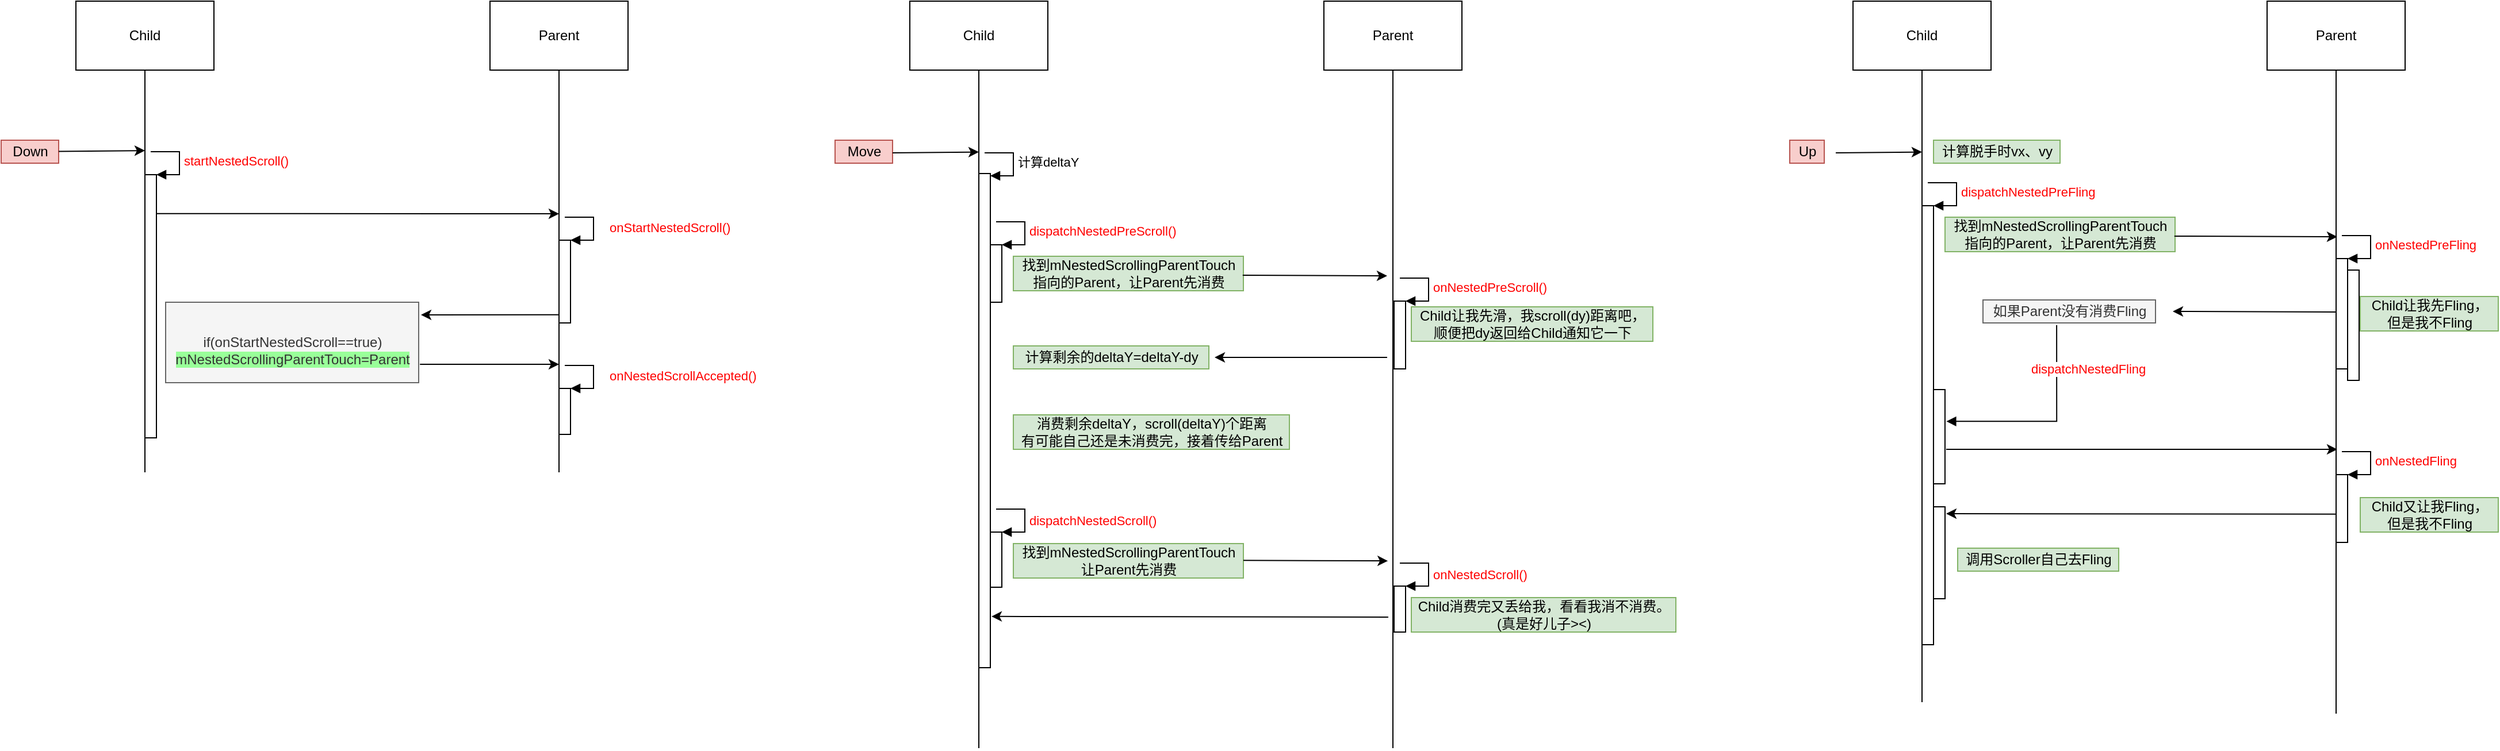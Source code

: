 <mxfile version="13.7.3" type="device"><diagram id="aEo6bD7IUhaLMoxvXFr5" name="第 1 页"><mxGraphModel dx="1483" dy="867" grid="1" gridSize="10" guides="1" tooltips="1" connect="1" arrows="1" fold="1" page="1" pageScale="1" pageWidth="827" pageHeight="1169" math="0" shadow="0"><root><mxCell id="0"/><mxCell id="1" parent="0"/><mxCell id="qgkyhhFH1AuQHV87Fu7i-2" value="Child" style="rounded=0;whiteSpace=wrap;html=1;" parent="1" vertex="1"><mxGeometry x="80" y="210" width="120" height="60" as="geometry"/></mxCell><mxCell id="qgkyhhFH1AuQHV87Fu7i-4" value="" style="endArrow=none;html=1;entryX=0.5;entryY=1;entryDx=0;entryDy=0;" parent="1" target="qgkyhhFH1AuQHV87Fu7i-2" edge="1"><mxGeometry width="50" height="50" relative="1" as="geometry"><mxPoint x="140" y="620" as="sourcePoint"/><mxPoint x="200" y="390" as="targetPoint"/></mxGeometry></mxCell><mxCell id="qgkyhhFH1AuQHV87Fu7i-5" value="Parent" style="rounded=0;whiteSpace=wrap;html=1;" parent="1" vertex="1"><mxGeometry x="440" y="210" width="120" height="60" as="geometry"/></mxCell><mxCell id="qgkyhhFH1AuQHV87Fu7i-6" value="" style="endArrow=none;html=1;entryX=0.5;entryY=1;entryDx=0;entryDy=0;" parent="1" target="qgkyhhFH1AuQHV87Fu7i-5" edge="1"><mxGeometry width="50" height="50" relative="1" as="geometry"><mxPoint x="500" y="620" as="sourcePoint"/><mxPoint x="560" y="390" as="targetPoint"/></mxGeometry></mxCell><mxCell id="qgkyhhFH1AuQHV87Fu7i-7" value="" style="html=1;points=[];perimeter=orthogonalPerimeter;" parent="1" vertex="1"><mxGeometry x="140" y="361" width="10" height="229" as="geometry"/></mxCell><mxCell id="qgkyhhFH1AuQHV87Fu7i-8" value="&lt;font color=&quot;#ff0000&quot;&gt;startNestedScroll()&lt;/font&gt;" style="edgeStyle=orthogonalEdgeStyle;html=1;align=left;spacingLeft=2;endArrow=block;rounded=0;entryX=1;entryY=0;" parent="1" target="qgkyhhFH1AuQHV87Fu7i-7" edge="1"><mxGeometry relative="1" as="geometry"><mxPoint x="145" y="341" as="sourcePoint"/><Array as="points"><mxPoint x="170" y="341"/></Array></mxGeometry></mxCell><mxCell id="qgkyhhFH1AuQHV87Fu7i-10" value="Down" style="text;html=1;align=center;verticalAlign=middle;resizable=0;points=[];autosize=1;fillColor=#f8cecc;strokeColor=#b85450;" parent="1" vertex="1"><mxGeometry x="15" y="331" width="50" height="20" as="geometry"/></mxCell><mxCell id="qgkyhhFH1AuQHV87Fu7i-11" value="" style="html=1;points=[];perimeter=orthogonalPerimeter;" parent="1" vertex="1"><mxGeometry x="500" y="418" width="10" height="72" as="geometry"/></mxCell><mxCell id="qgkyhhFH1AuQHV87Fu7i-12" value="&lt;font color=&quot;#ff0000&quot;&gt;onStartNestedScroll()&lt;/font&gt;" style="edgeStyle=orthogonalEdgeStyle;html=1;align=left;spacingLeft=2;endArrow=block;rounded=0;entryX=1;entryY=0;" parent="1" target="qgkyhhFH1AuQHV87Fu7i-11" edge="1"><mxGeometry x="-0.23" y="-13" relative="1" as="geometry"><mxPoint x="505" y="398" as="sourcePoint"/><Array as="points"><mxPoint x="530" y="398"/></Array><mxPoint x="23" y="9" as="offset"/></mxGeometry></mxCell><mxCell id="qgkyhhFH1AuQHV87Fu7i-13" value="" style="html=1;points=[];perimeter=orthogonalPerimeter;" parent="1" vertex="1"><mxGeometry x="500" y="547" width="10" height="40" as="geometry"/></mxCell><mxCell id="qgkyhhFH1AuQHV87Fu7i-14" value="&lt;font color=&quot;#ff0000&quot;&gt;onNestedScrollAccepted()&lt;/font&gt;" style="edgeStyle=orthogonalEdgeStyle;html=1;align=left;spacingLeft=2;endArrow=block;rounded=0;entryX=1;entryY=0;" parent="1" target="qgkyhhFH1AuQHV87Fu7i-13" edge="1"><mxGeometry x="-0.23" y="-13" relative="1" as="geometry"><mxPoint x="505" y="527" as="sourcePoint"/><Array as="points"><mxPoint x="530" y="527"/></Array><mxPoint x="23" y="9" as="offset"/></mxGeometry></mxCell><mxCell id="qgkyhhFH1AuQHV87Fu7i-23" value="Child" style="rounded=0;whiteSpace=wrap;html=1;" parent="1" vertex="1"><mxGeometry x="805" y="210" width="120" height="60" as="geometry"/></mxCell><mxCell id="qgkyhhFH1AuQHV87Fu7i-24" value="" style="endArrow=none;html=1;entryX=0.5;entryY=1;entryDx=0;entryDy=0;" parent="1" target="qgkyhhFH1AuQHV87Fu7i-23" edge="1"><mxGeometry width="50" height="50" relative="1" as="geometry"><mxPoint x="865" y="860" as="sourcePoint"/><mxPoint x="925" y="390" as="targetPoint"/></mxGeometry></mxCell><mxCell id="qgkyhhFH1AuQHV87Fu7i-25" value="Parent" style="rounded=0;whiteSpace=wrap;html=1;" parent="1" vertex="1"><mxGeometry x="1165" y="210" width="120" height="60" as="geometry"/></mxCell><mxCell id="qgkyhhFH1AuQHV87Fu7i-26" value="" style="endArrow=none;html=1;entryX=0.5;entryY=1;entryDx=0;entryDy=0;" parent="1" target="qgkyhhFH1AuQHV87Fu7i-25" edge="1"><mxGeometry width="50" height="50" relative="1" as="geometry"><mxPoint x="1225" y="860" as="sourcePoint"/><mxPoint x="1285" y="390" as="targetPoint"/></mxGeometry></mxCell><mxCell id="qgkyhhFH1AuQHV87Fu7i-27" value="" style="html=1;points=[];perimeter=orthogonalPerimeter;" parent="1" vertex="1"><mxGeometry x="865" y="360" width="10" height="430" as="geometry"/></mxCell><mxCell id="qgkyhhFH1AuQHV87Fu7i-28" value="计算deltaY" style="edgeStyle=orthogonalEdgeStyle;html=1;align=left;spacingLeft=2;endArrow=block;rounded=0;entryX=1;entryY=0;" parent="1" edge="1"><mxGeometry relative="1" as="geometry"><mxPoint x="870.0" y="342" as="sourcePoint"/><Array as="points"><mxPoint x="895" y="342"/></Array><mxPoint x="875" y="362.0" as="targetPoint"/></mxGeometry></mxCell><mxCell id="qgkyhhFH1AuQHV87Fu7i-29" value="Move" style="text;html=1;align=center;verticalAlign=middle;resizable=0;points=[];autosize=1;fillColor=#f8cecc;strokeColor=#b85450;" parent="1" vertex="1"><mxGeometry x="740" y="331" width="50" height="20" as="geometry"/></mxCell><mxCell id="qgkyhhFH1AuQHV87Fu7i-37" value="" style="html=1;points=[];perimeter=orthogonalPerimeter;" parent="1" vertex="1"><mxGeometry x="875" y="422" width="10" height="50" as="geometry"/></mxCell><mxCell id="qgkyhhFH1AuQHV87Fu7i-38" value="&lt;font color=&quot;#ff0000&quot;&gt;dispatchNestedPreScroll()&lt;/font&gt;" style="edgeStyle=orthogonalEdgeStyle;html=1;align=left;spacingLeft=2;endArrow=block;rounded=0;entryX=1;entryY=0;" parent="1" target="qgkyhhFH1AuQHV87Fu7i-37" edge="1"><mxGeometry relative="1" as="geometry"><mxPoint x="880" y="402" as="sourcePoint"/><Array as="points"><mxPoint x="905" y="402"/></Array></mxGeometry></mxCell><mxCell id="qgkyhhFH1AuQHV87Fu7i-39" value="找到mNestedScrollingParentTouch&lt;br&gt;指向的Parent，让Parent先消费" style="text;html=1;align=center;verticalAlign=middle;resizable=0;points=[];autosize=1;fillColor=#d5e8d4;strokeColor=#82b366;" parent="1" vertex="1"><mxGeometry x="895" y="432" width="200" height="30" as="geometry"/></mxCell><mxCell id="qgkyhhFH1AuQHV87Fu7i-40" value="" style="html=1;points=[];perimeter=orthogonalPerimeter;" parent="1" vertex="1"><mxGeometry x="1226" y="471" width="10" height="59" as="geometry"/></mxCell><mxCell id="qgkyhhFH1AuQHV87Fu7i-41" value="&lt;font color=&quot;#ff0000&quot;&gt;onNestedPreScroll()&lt;/font&gt;" style="edgeStyle=orthogonalEdgeStyle;html=1;align=left;spacingLeft=2;endArrow=block;rounded=0;entryX=1;entryY=0;" parent="1" target="qgkyhhFH1AuQHV87Fu7i-40" edge="1"><mxGeometry relative="1" as="geometry"><mxPoint x="1231" y="451" as="sourcePoint"/><Array as="points"><mxPoint x="1256" y="451"/></Array></mxGeometry></mxCell><mxCell id="qgkyhhFH1AuQHV87Fu7i-42" value="计算剩余的deltaY=deltaY-dy" style="text;html=1;align=center;verticalAlign=middle;resizable=0;points=[];autosize=1;fillColor=#d5e8d4;strokeColor=#82b366;" parent="1" vertex="1"><mxGeometry x="895" y="510" width="170" height="20" as="geometry"/></mxCell><mxCell id="qgkyhhFH1AuQHV87Fu7i-43" value="消费剩余deltaY，scroll(deltaY)个距离&lt;br&gt;有可能自己还是未消费完，接着传给Parent" style="text;html=1;align=center;verticalAlign=middle;resizable=0;points=[];autosize=1;fillColor=#d5e8d4;strokeColor=#82b366;" parent="1" vertex="1"><mxGeometry x="895" y="570" width="240" height="30" as="geometry"/></mxCell><mxCell id="qgkyhhFH1AuQHV87Fu7i-44" value="Child让我先滑，我scroll(dy)距离吧，&lt;br&gt;顺便把dy返回给Child通知它一下" style="text;html=1;align=center;verticalAlign=middle;resizable=0;points=[];autosize=1;fillColor=#d5e8d4;strokeColor=#82b366;" parent="1" vertex="1"><mxGeometry x="1241" y="476" width="210" height="30" as="geometry"/></mxCell><mxCell id="qgkyhhFH1AuQHV87Fu7i-46" value="" style="html=1;points=[];perimeter=orthogonalPerimeter;" parent="1" vertex="1"><mxGeometry x="875" y="672" width="10" height="48" as="geometry"/></mxCell><mxCell id="qgkyhhFH1AuQHV87Fu7i-47" value="&lt;font color=&quot;#ff0000&quot;&gt;dispatchNestedScroll()&lt;/font&gt;" style="edgeStyle=orthogonalEdgeStyle;html=1;align=left;spacingLeft=2;endArrow=block;rounded=0;entryX=1;entryY=0;" parent="1" target="qgkyhhFH1AuQHV87Fu7i-46" edge="1"><mxGeometry x="0.077" relative="1" as="geometry"><mxPoint x="880" y="652" as="sourcePoint"/><Array as="points"><mxPoint x="905" y="652"/></Array><mxPoint as="offset"/></mxGeometry></mxCell><mxCell id="qgkyhhFH1AuQHV87Fu7i-48" value="" style="html=1;points=[];perimeter=orthogonalPerimeter;" parent="1" vertex="1"><mxGeometry x="1226" y="719" width="10" height="40" as="geometry"/></mxCell><mxCell id="qgkyhhFH1AuQHV87Fu7i-49" value="&lt;font color=&quot;#ff0000&quot;&gt;onNestedScroll()&lt;/font&gt;" style="edgeStyle=orthogonalEdgeStyle;html=1;align=left;spacingLeft=2;endArrow=block;rounded=0;entryX=1;entryY=0;" parent="1" target="qgkyhhFH1AuQHV87Fu7i-48" edge="1"><mxGeometry x="0.077" relative="1" as="geometry"><mxPoint x="1231" y="699" as="sourcePoint"/><Array as="points"><mxPoint x="1256" y="699"/></Array><mxPoint as="offset"/></mxGeometry></mxCell><mxCell id="qgkyhhFH1AuQHV87Fu7i-50" value="Child消费完又丢给我，看看我消不消费。&lt;br&gt;(真是好儿子&amp;gt;&amp;lt;)" style="text;html=1;align=center;verticalAlign=middle;resizable=0;points=[];autosize=1;fillColor=#d5e8d4;strokeColor=#82b366;" parent="1" vertex="1"><mxGeometry x="1241" y="729" width="230" height="30" as="geometry"/></mxCell><mxCell id="qgkyhhFH1AuQHV87Fu7i-51" value="找到mNestedScrollingParentTouch&lt;br&gt;让Parent先消费" style="text;html=1;align=center;verticalAlign=middle;resizable=0;points=[];autosize=1;fillColor=#d5e8d4;strokeColor=#82b366;" parent="1" vertex="1"><mxGeometry x="895" y="682" width="200" height="30" as="geometry"/></mxCell><mxCell id="qgkyhhFH1AuQHV87Fu7i-52" value="" style="endArrow=classic;html=1;exitX=0.997;exitY=0.55;exitDx=0;exitDy=0;exitPerimeter=0;" parent="1" source="qgkyhhFH1AuQHV87Fu7i-39" edge="1"><mxGeometry width="50" height="50" relative="1" as="geometry"><mxPoint x="1030" y="410" as="sourcePoint"/><mxPoint x="1220" y="449" as="targetPoint"/></mxGeometry></mxCell><mxCell id="qgkyhhFH1AuQHV87Fu7i-53" value="" style="endArrow=classic;html=1;exitX=0.997;exitY=0.55;exitDx=0;exitDy=0;exitPerimeter=0;" parent="1" edge="1"><mxGeometry width="50" height="50" relative="1" as="geometry"><mxPoint x="1095" y="696.58" as="sourcePoint"/><mxPoint x="1220.6" y="697.08" as="targetPoint"/></mxGeometry></mxCell><mxCell id="qgkyhhFH1AuQHV87Fu7i-54" value="" style="endArrow=classic;html=1;exitX=0.997;exitY=0.55;exitDx=0;exitDy=0;exitPerimeter=0;" parent="1" edge="1"><mxGeometry width="50" height="50" relative="1" as="geometry"><mxPoint x="1220" y="520" as="sourcePoint"/><mxPoint x="1070" y="520" as="targetPoint"/></mxGeometry></mxCell><mxCell id="qgkyhhFH1AuQHV87Fu7i-55" value="" style="endArrow=classic;html=1;exitX=0.997;exitY=0.55;exitDx=0;exitDy=0;exitPerimeter=0;" parent="1" edge="1"><mxGeometry width="50" height="50" relative="1" as="geometry"><mxPoint x="1221" y="746" as="sourcePoint"/><mxPoint x="876" y="745.41" as="targetPoint"/></mxGeometry></mxCell><mxCell id="qgkyhhFH1AuQHV87Fu7i-56" value="" style="endArrow=classic;html=1;exitX=1.021;exitY=0.148;exitDx=0;exitDy=0;exitPerimeter=0;" parent="1" edge="1" source="qgkyhhFH1AuQHV87Fu7i-7"><mxGeometry width="50" height="50" relative="1" as="geometry"><mxPoint x="160" y="395" as="sourcePoint"/><mxPoint x="500" y="395" as="targetPoint"/></mxGeometry></mxCell><mxCell id="qgkyhhFH1AuQHV87Fu7i-60" value="" style="endArrow=classic;html=1;exitX=1.005;exitY=0.771;exitDx=0;exitDy=0;exitPerimeter=0;" parent="1" source="qgkyhhFH1AuQHV87Fu7i-58" edge="1"><mxGeometry width="50" height="50" relative="1" as="geometry"><mxPoint x="154" y="560" as="sourcePoint"/><mxPoint x="500" y="526" as="targetPoint"/></mxGeometry></mxCell><mxCell id="qgkyhhFH1AuQHV87Fu7i-58" value="&lt;br&gt;&lt;br&gt;if(onStartNestedScroll==true)&lt;br&gt;&lt;span style=&quot;background-color: rgb(153 , 255 , 153)&quot;&gt;mNestedScrollingParentTouch=Parent&lt;/span&gt;&lt;br&gt;&lt;br&gt;" style="text;html=1;align=center;verticalAlign=middle;resizable=0;points=[];autosize=1;fillColor=#f5f5f5;strokeColor=#666666;fontColor=#333333;" parent="1" vertex="1"><mxGeometry x="158" y="472" width="220" height="70" as="geometry"/></mxCell><mxCell id="qgkyhhFH1AuQHV87Fu7i-61" value="" style="endArrow=classic;html=1;" parent="1" edge="1"><mxGeometry width="50" height="50" relative="1" as="geometry"><mxPoint x="500" y="482.918" as="sourcePoint"/><mxPoint x="380" y="483" as="targetPoint"/></mxGeometry></mxCell><mxCell id="qgkyhhFH1AuQHV87Fu7i-63" value="" style="endArrow=classic;html=1;" parent="1" source="qgkyhhFH1AuQHV87Fu7i-10" edge="1"><mxGeometry width="50" height="50" relative="1" as="geometry"><mxPoint x="50" y="400" as="sourcePoint"/><mxPoint x="140" y="340" as="targetPoint"/></mxGeometry></mxCell><mxCell id="qgkyhhFH1AuQHV87Fu7i-64" value="" style="endArrow=classic;html=1;" parent="1" edge="1"><mxGeometry width="50" height="50" relative="1" as="geometry"><mxPoint x="790" y="342.04" as="sourcePoint"/><mxPoint x="865" y="341.29" as="targetPoint"/></mxGeometry></mxCell><mxCell id="GSHg5sgK3uFCQDW-l2Dt-1" value="Child" style="rounded=0;whiteSpace=wrap;html=1;" vertex="1" parent="1"><mxGeometry x="1625" y="210" width="120" height="60" as="geometry"/></mxCell><mxCell id="GSHg5sgK3uFCQDW-l2Dt-2" value="" style="endArrow=none;html=1;entryX=0.5;entryY=1;entryDx=0;entryDy=0;" edge="1" parent="1" target="GSHg5sgK3uFCQDW-l2Dt-1"><mxGeometry width="50" height="50" relative="1" as="geometry"><mxPoint x="1685" y="820" as="sourcePoint"/><mxPoint x="1745" y="390" as="targetPoint"/></mxGeometry></mxCell><mxCell id="GSHg5sgK3uFCQDW-l2Dt-3" value="Parent" style="rounded=0;whiteSpace=wrap;html=1;" vertex="1" parent="1"><mxGeometry x="1985" y="210" width="120" height="60" as="geometry"/></mxCell><mxCell id="GSHg5sgK3uFCQDW-l2Dt-4" value="" style="endArrow=none;html=1;entryX=0.5;entryY=1;entryDx=0;entryDy=0;" edge="1" parent="1" target="GSHg5sgK3uFCQDW-l2Dt-3"><mxGeometry width="50" height="50" relative="1" as="geometry"><mxPoint x="2045" y="830" as="sourcePoint"/><mxPoint x="2105" y="390" as="targetPoint"/></mxGeometry></mxCell><mxCell id="GSHg5sgK3uFCQDW-l2Dt-7" value="Up" style="text;html=1;align=center;verticalAlign=middle;resizable=0;points=[];autosize=1;fillColor=#f8cecc;strokeColor=#b85450;" vertex="1" parent="1"><mxGeometry x="1570" y="331" width="30" height="20" as="geometry"/></mxCell><mxCell id="GSHg5sgK3uFCQDW-l2Dt-8" value="" style="html=1;points=[];perimeter=orthogonalPerimeter;" vertex="1" parent="1"><mxGeometry x="1685" y="388" width="10" height="382" as="geometry"/></mxCell><mxCell id="GSHg5sgK3uFCQDW-l2Dt-9" value="&lt;font color=&quot;#ff0000&quot;&gt;dispatchNestedPreFling&lt;/font&gt;" style="edgeStyle=orthogonalEdgeStyle;html=1;align=left;spacingLeft=2;endArrow=block;rounded=0;entryX=1;entryY=0;" edge="1" parent="1" target="GSHg5sgK3uFCQDW-l2Dt-8"><mxGeometry relative="1" as="geometry"><mxPoint x="1690" y="368" as="sourcePoint"/><Array as="points"><mxPoint x="1715" y="368"/></Array></mxGeometry></mxCell><mxCell id="GSHg5sgK3uFCQDW-l2Dt-10" value="找到mNestedScrollingParentTouch&lt;br&gt;指向的Parent，让Parent先消费" style="text;html=1;align=center;verticalAlign=middle;resizable=0;points=[];autosize=1;fillColor=#d5e8d4;strokeColor=#82b366;" vertex="1" parent="1"><mxGeometry x="1705" y="398" width="200" height="30" as="geometry"/></mxCell><mxCell id="GSHg5sgK3uFCQDW-l2Dt-11" value="" style="html=1;points=[];perimeter=orthogonalPerimeter;" vertex="1" parent="1"><mxGeometry x="2045" y="434" width="10" height="96" as="geometry"/></mxCell><mxCell id="GSHg5sgK3uFCQDW-l2Dt-12" value="&lt;font color=&quot;#ff0000&quot;&gt;onNestedPreFling&lt;/font&gt;" style="edgeStyle=orthogonalEdgeStyle;html=1;align=left;spacingLeft=2;endArrow=block;rounded=0;entryX=1;entryY=0;" edge="1" parent="1" target="GSHg5sgK3uFCQDW-l2Dt-11"><mxGeometry relative="1" as="geometry"><mxPoint x="2050" y="414" as="sourcePoint"/><Array as="points"><mxPoint x="2075" y="414"/></Array></mxGeometry></mxCell><mxCell id="GSHg5sgK3uFCQDW-l2Dt-15" value="Child让我先Fling，&lt;br&gt;但是我不Fling" style="text;html=1;align=center;verticalAlign=middle;resizable=0;points=[];autosize=1;fillColor=#d5e8d4;strokeColor=#82b366;" vertex="1" parent="1"><mxGeometry x="2066" y="467" width="120" height="30" as="geometry"/></mxCell><mxCell id="GSHg5sgK3uFCQDW-l2Dt-22" value="" style="endArrow=classic;html=1;exitX=0.997;exitY=0.55;exitDx=0;exitDy=0;exitPerimeter=0;" edge="1" parent="1" source="GSHg5sgK3uFCQDW-l2Dt-10"><mxGeometry width="50" height="50" relative="1" as="geometry"><mxPoint x="1850" y="438" as="sourcePoint"/><mxPoint x="2046" y="415" as="targetPoint"/></mxGeometry></mxCell><mxCell id="GSHg5sgK3uFCQDW-l2Dt-26" value="" style="endArrow=classic;html=1;" edge="1" parent="1"><mxGeometry width="50" height="50" relative="1" as="geometry"><mxPoint x="1610" y="342.04" as="sourcePoint"/><mxPoint x="1685" y="341.29" as="targetPoint"/></mxGeometry></mxCell><mxCell id="GSHg5sgK3uFCQDW-l2Dt-27" value="如果Parent没有消费Fling" style="text;html=1;align=center;verticalAlign=middle;resizable=0;points=[];autosize=1;fillColor=#f5f5f5;strokeColor=#666666;fontColor=#333333;" vertex="1" parent="1"><mxGeometry x="1738" y="470" width="150" height="20" as="geometry"/></mxCell><mxCell id="GSHg5sgK3uFCQDW-l2Dt-28" value="" style="endArrow=classic;html=1;exitX=0.997;exitY=0.55;exitDx=0;exitDy=0;exitPerimeter=0;" edge="1" parent="1"><mxGeometry width="50" height="50" relative="1" as="geometry"><mxPoint x="2044.6" y="480.5" as="sourcePoint"/><mxPoint x="1903" y="480" as="targetPoint"/></mxGeometry></mxCell><mxCell id="GSHg5sgK3uFCQDW-l2Dt-29" value="" style="html=1;points=[];perimeter=orthogonalPerimeter;" vertex="1" parent="1"><mxGeometry x="1694.97" y="548" width="10" height="82" as="geometry"/></mxCell><mxCell id="GSHg5sgK3uFCQDW-l2Dt-30" value="&lt;font color=&quot;#ff0000&quot;&gt;dispatchNestedFling&lt;/font&gt;" style="edgeStyle=orthogonalEdgeStyle;html=1;align=left;spacingLeft=2;endArrow=block;rounded=0;entryX=1.121;entryY=0.337;exitX=0.427;exitY=1.095;exitDx=0;exitDy=0;exitPerimeter=0;entryDx=0;entryDy=0;entryPerimeter=0;" edge="1" parent="1" target="GSHg5sgK3uFCQDW-l2Dt-29" source="GSHg5sgK3uFCQDW-l2Dt-27"><mxGeometry x="0.223" y="-46" relative="1" as="geometry"><mxPoint x="1689.97" y="528" as="sourcePoint"/><Array as="points"><mxPoint x="1802" y="576"/></Array><mxPoint as="offset"/></mxGeometry></mxCell><mxCell id="GSHg5sgK3uFCQDW-l2Dt-31" value="计算脱手时vx、vy" style="text;html=1;align=center;verticalAlign=middle;resizable=0;points=[];autosize=1;fillColor=#d5e8d4;strokeColor=#82b366;" vertex="1" parent="1"><mxGeometry x="1695" y="331" width="110" height="20" as="geometry"/></mxCell><mxCell id="GSHg5sgK3uFCQDW-l2Dt-33" value="" style="html=1;points=[];perimeter=orthogonalPerimeter;" vertex="1" parent="1"><mxGeometry x="2045" y="622" width="10" height="59" as="geometry"/></mxCell><mxCell id="GSHg5sgK3uFCQDW-l2Dt-34" value="&lt;font color=&quot;#ff0000&quot;&gt;onNestedFling&lt;/font&gt;" style="edgeStyle=orthogonalEdgeStyle;html=1;align=left;spacingLeft=2;endArrow=block;rounded=0;entryX=1;entryY=0;" edge="1" parent="1" target="GSHg5sgK3uFCQDW-l2Dt-33"><mxGeometry relative="1" as="geometry"><mxPoint x="2050" y="602" as="sourcePoint"/><Array as="points"><mxPoint x="2075" y="602"/></Array></mxGeometry></mxCell><mxCell id="GSHg5sgK3uFCQDW-l2Dt-36" value="" style="endArrow=classic;html=1;" edge="1" parent="1"><mxGeometry width="50" height="50" relative="1" as="geometry"><mxPoint x="1706" y="600" as="sourcePoint"/><mxPoint x="2046" y="600" as="targetPoint"/></mxGeometry></mxCell><mxCell id="GSHg5sgK3uFCQDW-l2Dt-37" value="Child又让我Fling，&lt;br&gt;但是我不Fling" style="text;html=1;align=center;verticalAlign=middle;resizable=0;points=[];autosize=1;fillColor=#d5e8d4;strokeColor=#82b366;" vertex="1" parent="1"><mxGeometry x="2066" y="642" width="120" height="30" as="geometry"/></mxCell><mxCell id="GSHg5sgK3uFCQDW-l2Dt-38" value="" style="endArrow=classic;html=1;" edge="1" parent="1"><mxGeometry width="50" height="50" relative="1" as="geometry"><mxPoint x="2044.97" y="656.41" as="sourcePoint"/><mxPoint x="1706" y="656" as="targetPoint"/></mxGeometry></mxCell><mxCell id="GSHg5sgK3uFCQDW-l2Dt-40" value="" style="html=1;points=[];perimeter=orthogonalPerimeter;" vertex="1" parent="1"><mxGeometry x="2055" y="444" width="10" height="96" as="geometry"/></mxCell><mxCell id="GSHg5sgK3uFCQDW-l2Dt-42" value="" style="html=1;points=[];perimeter=orthogonalPerimeter;" vertex="1" parent="1"><mxGeometry x="1695" y="650" width="10" height="80" as="geometry"/></mxCell><mxCell id="GSHg5sgK3uFCQDW-l2Dt-44" value="调用Scroller自己去Fling" style="text;html=1;align=center;verticalAlign=middle;resizable=0;points=[];autosize=1;fillColor=#d5e8d4;strokeColor=#82b366;" vertex="1" parent="1"><mxGeometry x="1716" y="686" width="140" height="20" as="geometry"/></mxCell></root></mxGraphModel></diagram></mxfile>